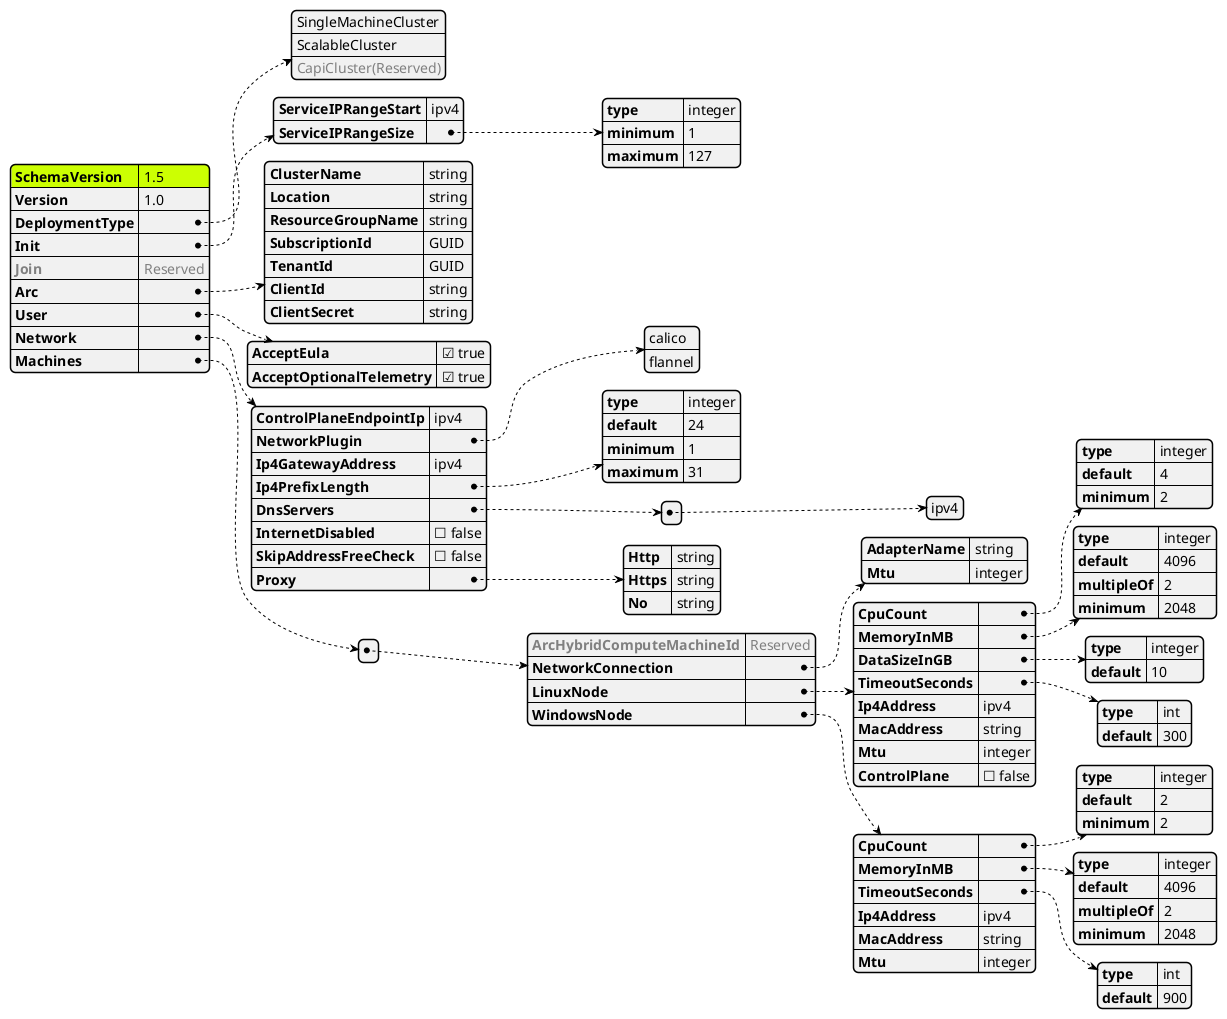 @startjson AksEdgeSchema
<style>
jsonDiagram {
    node {
        FontSize 14
        RoundCorner 10
        LineThickness 0.5
        separator {
            LineThickness 0.25
        }
    }
    arrow {
        LineThickness 0.5
        LineStyle 2;6
    }
    highlight {
        BackgroundColor black
        FontColor White
    }
}
</style>
#highlight "SchemaVersion"
{
    "SchemaVersion": "1.5",
    "Version": "1.0",
    "DeploymentType": [
            "SingleMachineCluster",
            "ScalableCluster",
            "<color:gray>CapiCluster(Reserved)"
    ],
    "Init": {
        "ServiceIPRangeStart": "ipv4",
        "ServiceIPRangeSize": {
            "type": "integer",
            "minimum" : 1,
            "maximum" : 127
        }
    },
    "<color:gray>Join":"<color:gray>Reserved",
    "Arc": {
        "ClusterName": "string",
        "Location": "string",
        "ResourceGroupName": "string",
        "SubscriptionId": "GUID",
        "TenantId": "GUID",
        "ClientId": "string",
        "ClientSecret": "string"
    },
    "User": {
        "AcceptEula": true,
        "AcceptOptionalTelemetry": true
    },
    "Network": {
        "ControlPlaneEndpointIp": "ipv4",
        "NetworkPlugin": [
                "calico",
                "flannel"
        ],
        "Ip4GatewayAddress": "ipv4",
        "Ip4PrefixLength": {
            "type": "integer",
            "default": 24,
            "minimum": 1,
            "maximum": 31
        },
        "DnsServers": [["ipv4"]],
        "InternetDisabled": false,
        "SkipAddressFreeCheck":false,
        "Proxy": {
            "Http":"string",
            "Https":"string",
            "No":"string"
        }
    },
    "Machines":[{
        "<color:gray>ArcHybridComputeMachineId":"<color:gray>Reserved",
        "NetworkConnection":{
            "AdapterName":"string",
            "Mtu":"integer"
        },
        "LinuxNode":{
            "CpuCount": {
                "type": "integer",
                "default": 4,
                "minimum": 2
            },
            "MemoryInMB": {
                "type": "integer",
                "default": 4096,
                "multipleOf": 2,
                "minimum": 2048
            },
            "DataSizeInGB": {
                "type": "integer",
                "default": 10
            },
            "TimeoutSeconds": {
                "type": "int",
                "default": 300
            },
            "Ip4Address": "ipv4",
            "MacAddress": "string",
            "Mtu": "integer",
            "ControlPlane" : false
        },
        "WindowsNode":{
            "CpuCount": {
                "type": "integer",
                "default": 2,
                "minimum": 2
            },
            "MemoryInMB": {
                "type": "integer",
                "default": 4096,
                "multipleOf": 2,
                "minimum": 2048
            },
            "TimeoutSeconds": {
                "type": "int",
                "default": 900
            },
            "Ip4Address": "ipv4",
            "MacAddress": "string",
            "Mtu": "integer"
        }
    }]
}
@endjson